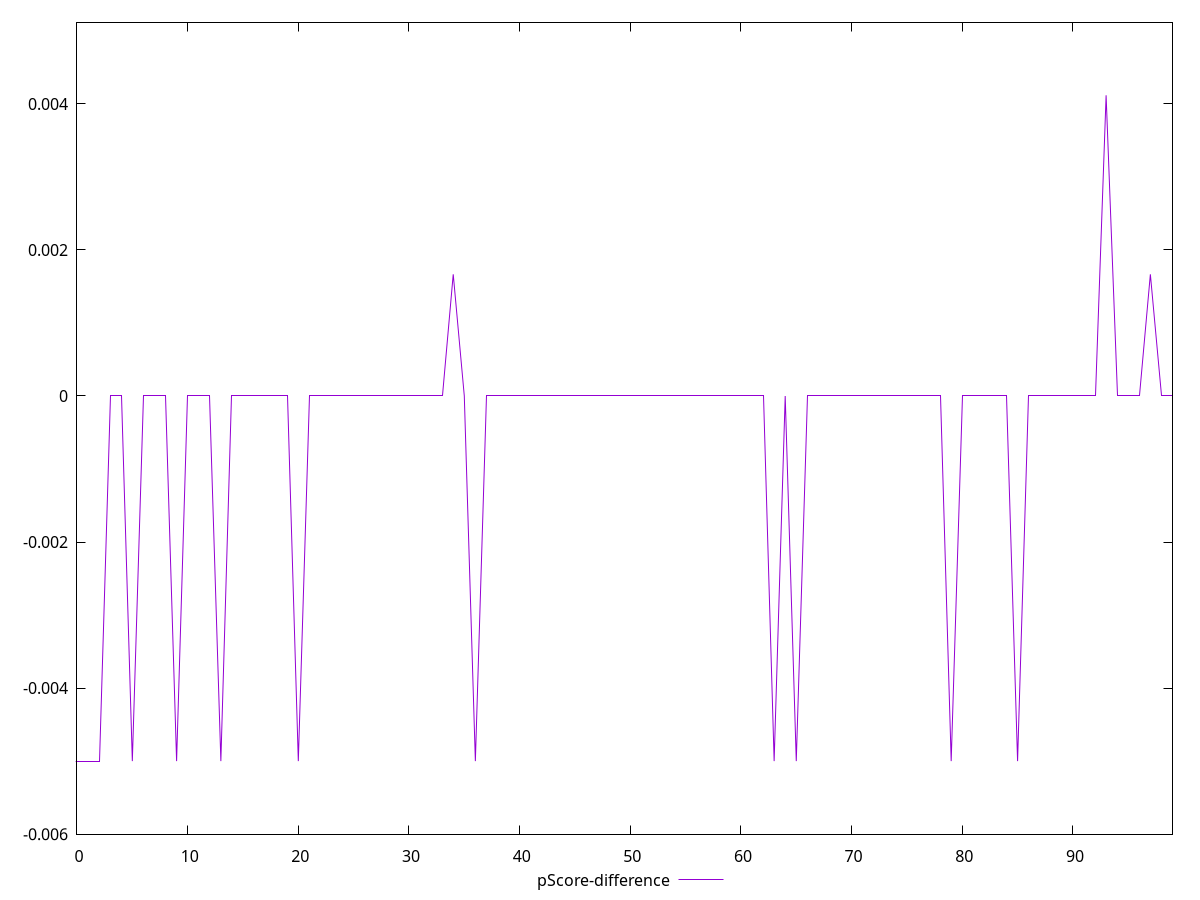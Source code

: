 reset

$pScoreDifference <<EOF
0 -0.0050000000000000044
1 -0.0050000000000000044
2 -0.0050000000000000044
3 0
4 0
5 -0.0050000000000000044
6 0
7 0
8 0
9 -0.0050000000000000044
10 0
11 0
12 0
13 -0.0050000000000000044
14 0
15 0
16 0
17 0
18 0
19 0
20 -0.0050000000000000044
21 0
22 0
23 0
24 0
25 0
26 0
27 0
28 0
29 0
30 0
31 0
32 0
33 0
34 0.0016666666666667052
35 0
36 -0.0050000000000000044
37 0
38 0
39 0
40 0
41 0
42 0
43 0
44 0
45 0
46 0
47 0
48 0
49 0
50 0
51 0
52 0
53 0
54 0
55 0
56 0
57 0
58 0
59 0
60 0
61 0
62 0
63 -0.0050000000000000044
64 0
65 -0.0050000000000000044
66 0
67 0
68 0
69 0
70 0
71 0
72 0
73 0
74 0
75 0
76 0
77 0
78 0
79 -0.0050000000000000044
80 0
81 0
82 0
83 0
84 0
85 -0.0050000000000000044
86 0
87 0
88 0
89 0
90 0
91 0
92 0
93 0.004117647058823559
94 0
95 0
96 0
97 0.0016666666666667052
98 0
99 0
EOF

set key outside below
set xrange [0:99]
set yrange [-0.0060000000000000045:0.005117647058823559]
set trange [-0.0060000000000000045:0.005117647058823559]
set terminal svg size 640, 500 enhanced background rgb 'white'
set output "reports/report_00027_2021-02-24T12-40-31.850Z/unminified-javascript/samples/music/pScore-difference/values.svg"

plot $pScoreDifference title "pScore-difference" with line

reset

